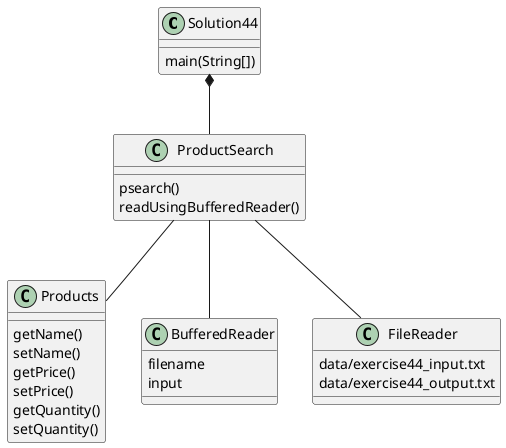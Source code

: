 @startuml
class Solution44 {
    main(String[])
}
Solution44 *--ProductSearch

class ProductSearch{
psearch()
readUsingBufferedReader()
}
class Products{
getName()
setName()
getPrice()
setPrice()
getQuantity()
setQuantity()
}

ProductSearch -- Products

ProductSearch -- BufferedReader
ProductSearch -- FileReader

class FileReader
{
data/exercise44_input.txt
data/exercise44_output.txt
}

class BufferedReader
{
filename
input
}

@enduml